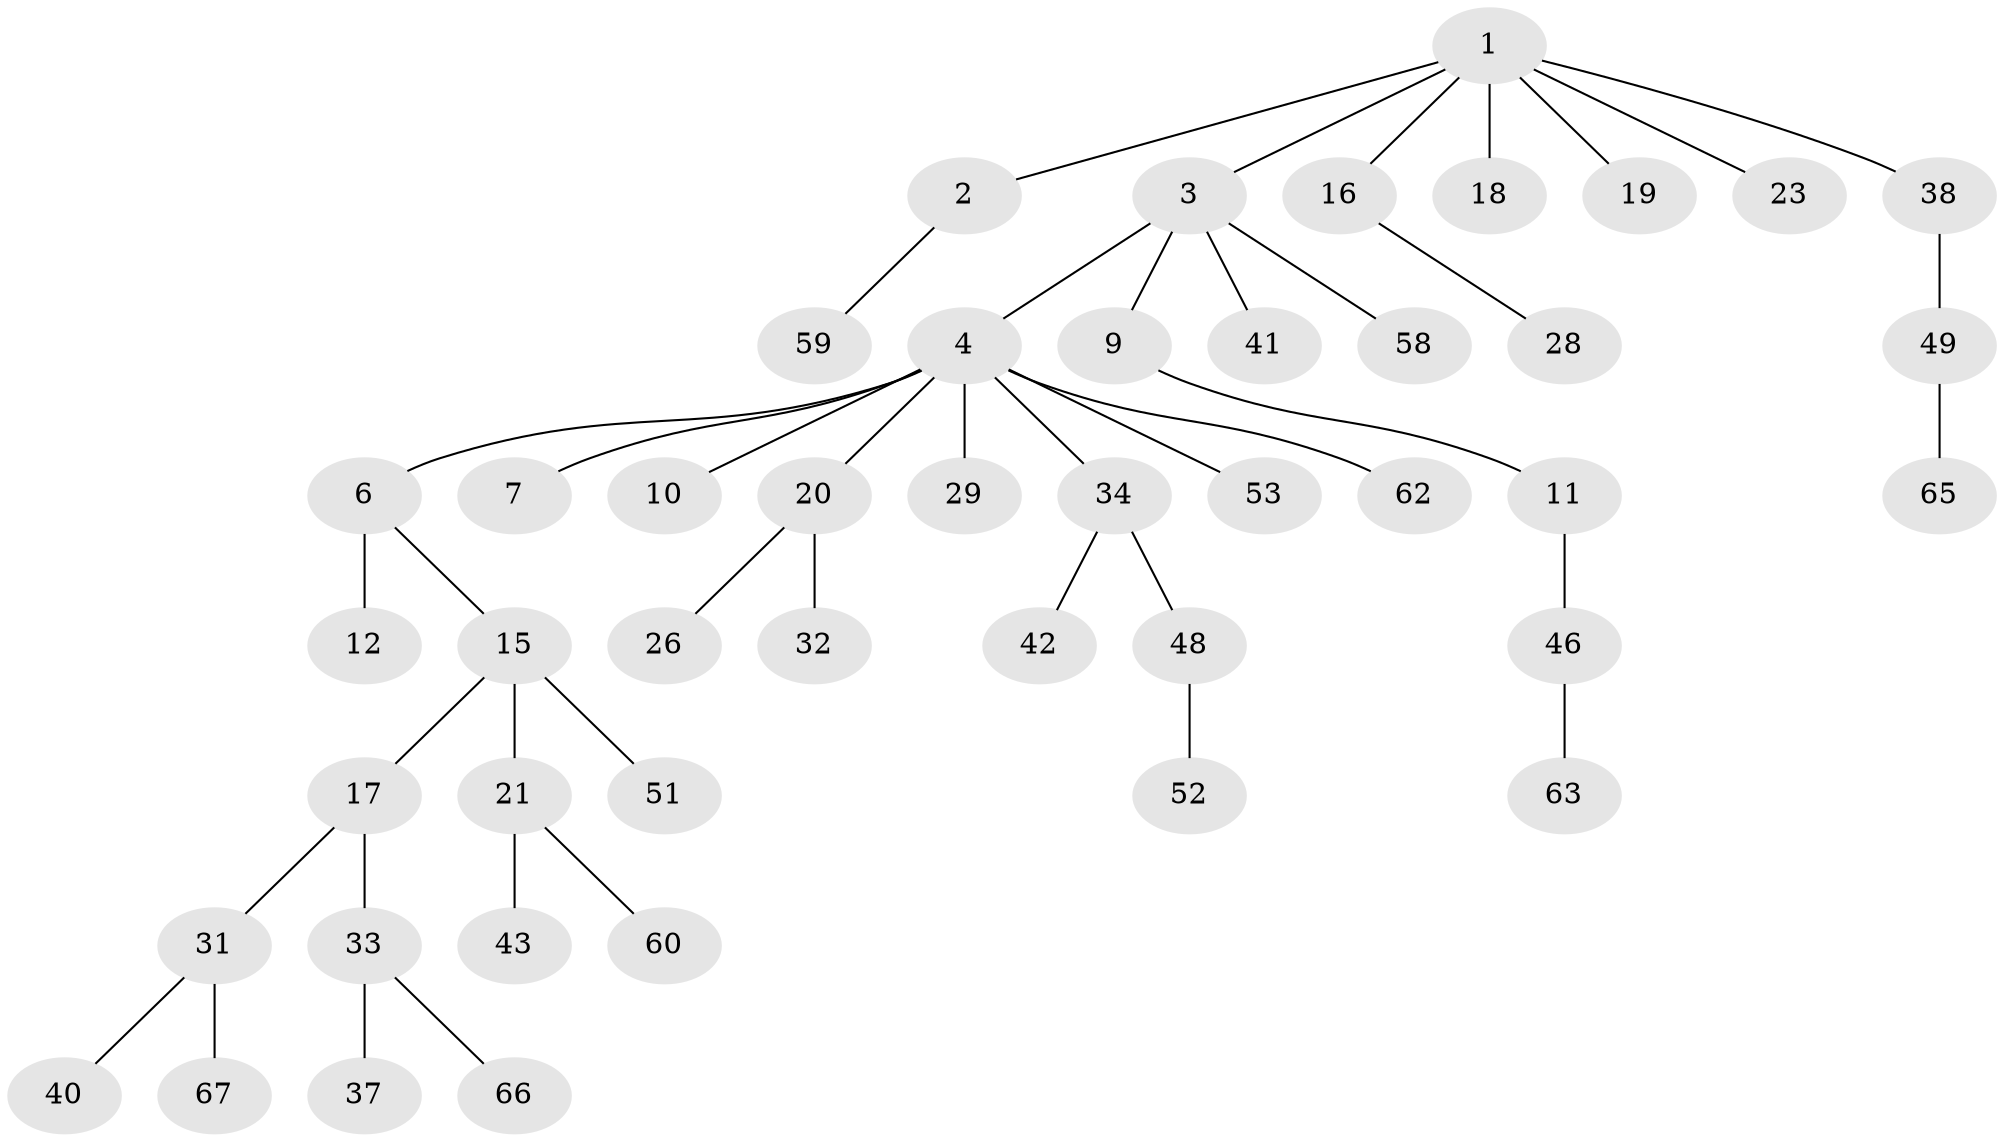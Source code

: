 // original degree distribution, {7: 0.014925373134328358, 3: 0.16417910447761194, 4: 0.029850746268656716, 8: 0.014925373134328358, 1: 0.4626865671641791, 2: 0.29850746268656714, 5: 0.014925373134328358}
// Generated by graph-tools (version 1.1) at 2025/42/03/06/25 10:42:04]
// undirected, 45 vertices, 44 edges
graph export_dot {
graph [start="1"]
  node [color=gray90,style=filled];
  1 [super="+8"];
  2 [super="+22"];
  3 [super="+14"];
  4 [super="+5"];
  6 [super="+13"];
  7;
  9;
  10;
  11 [super="+54"];
  12 [super="+30"];
  15 [super="+56"];
  16;
  17 [super="+25"];
  18;
  19;
  20 [super="+24"];
  21 [super="+27"];
  23;
  26;
  28 [super="+36"];
  29 [super="+47"];
  31 [super="+45"];
  32;
  33 [super="+35"];
  34 [super="+39"];
  37;
  38;
  40;
  41 [super="+57"];
  42 [super="+44"];
  43 [super="+55"];
  46 [super="+64"];
  48;
  49 [super="+50"];
  51;
  52 [super="+61"];
  53;
  58;
  59;
  60;
  62;
  63;
  65;
  66;
  67;
  1 -- 2;
  1 -- 3;
  1 -- 16;
  1 -- 18;
  1 -- 23;
  1 -- 38;
  1 -- 19;
  2 -- 59;
  3 -- 4;
  3 -- 9;
  3 -- 41;
  3 -- 58;
  4 -- 20;
  4 -- 34;
  4 -- 6;
  4 -- 7;
  4 -- 10;
  4 -- 53;
  4 -- 29;
  4 -- 62;
  6 -- 12;
  6 -- 15;
  9 -- 11;
  11 -- 46;
  15 -- 17;
  15 -- 21;
  15 -- 51;
  16 -- 28;
  17 -- 31;
  17 -- 33;
  20 -- 32;
  20 -- 26;
  21 -- 43;
  21 -- 60;
  31 -- 40;
  31 -- 67;
  33 -- 37;
  33 -- 66;
  34 -- 48;
  34 -- 42;
  38 -- 49;
  46 -- 63;
  48 -- 52;
  49 -- 65;
}
